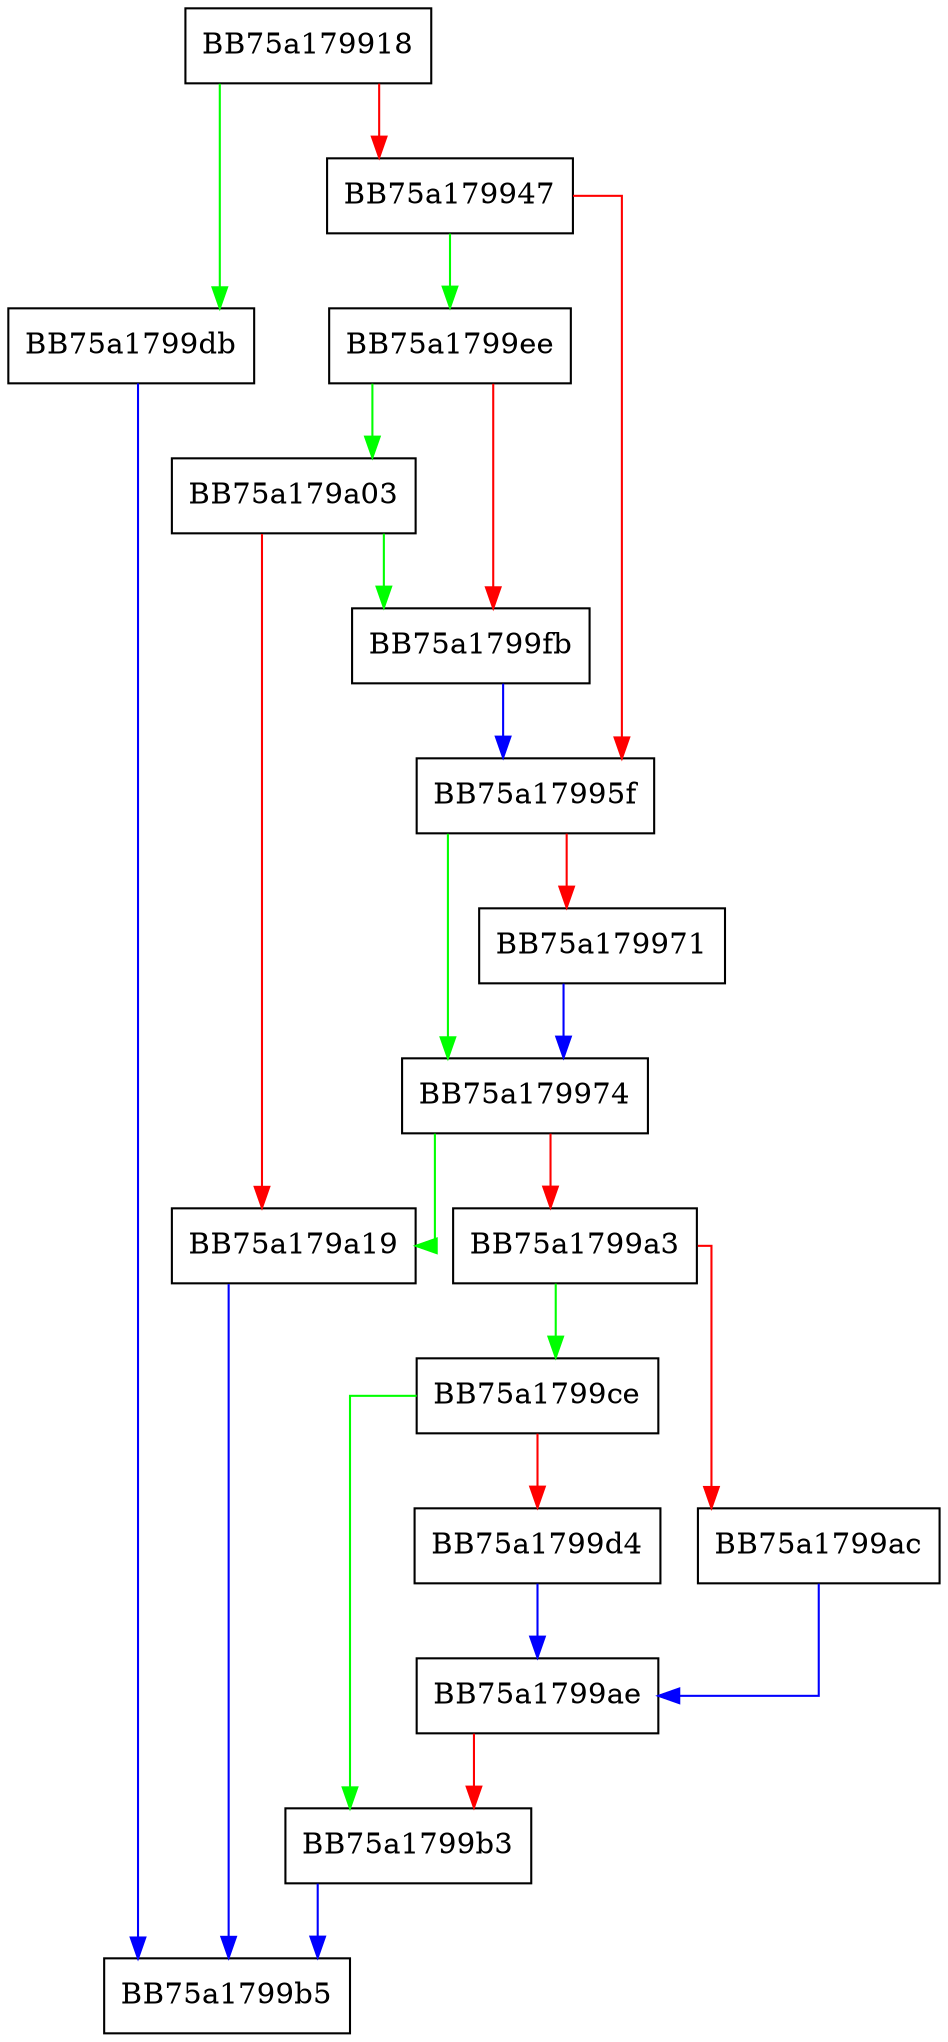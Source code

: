 digraph putValueThrows {
  node [shape="box"];
  graph [splines=ortho];
  BB75a179918 -> BB75a1799db [color="green"];
  BB75a179918 -> BB75a179947 [color="red"];
  BB75a179947 -> BB75a1799ee [color="green"];
  BB75a179947 -> BB75a17995f [color="red"];
  BB75a17995f -> BB75a179974 [color="green"];
  BB75a17995f -> BB75a179971 [color="red"];
  BB75a179971 -> BB75a179974 [color="blue"];
  BB75a179974 -> BB75a179a19 [color="green"];
  BB75a179974 -> BB75a1799a3 [color="red"];
  BB75a1799a3 -> BB75a1799ce [color="green"];
  BB75a1799a3 -> BB75a1799ac [color="red"];
  BB75a1799ac -> BB75a1799ae [color="blue"];
  BB75a1799ae -> BB75a1799b3 [color="red"];
  BB75a1799b3 -> BB75a1799b5 [color="blue"];
  BB75a1799ce -> BB75a1799b3 [color="green"];
  BB75a1799ce -> BB75a1799d4 [color="red"];
  BB75a1799d4 -> BB75a1799ae [color="blue"];
  BB75a1799db -> BB75a1799b5 [color="blue"];
  BB75a1799ee -> BB75a179a03 [color="green"];
  BB75a1799ee -> BB75a1799fb [color="red"];
  BB75a1799fb -> BB75a17995f [color="blue"];
  BB75a179a03 -> BB75a1799fb [color="green"];
  BB75a179a03 -> BB75a179a19 [color="red"];
  BB75a179a19 -> BB75a1799b5 [color="blue"];
}